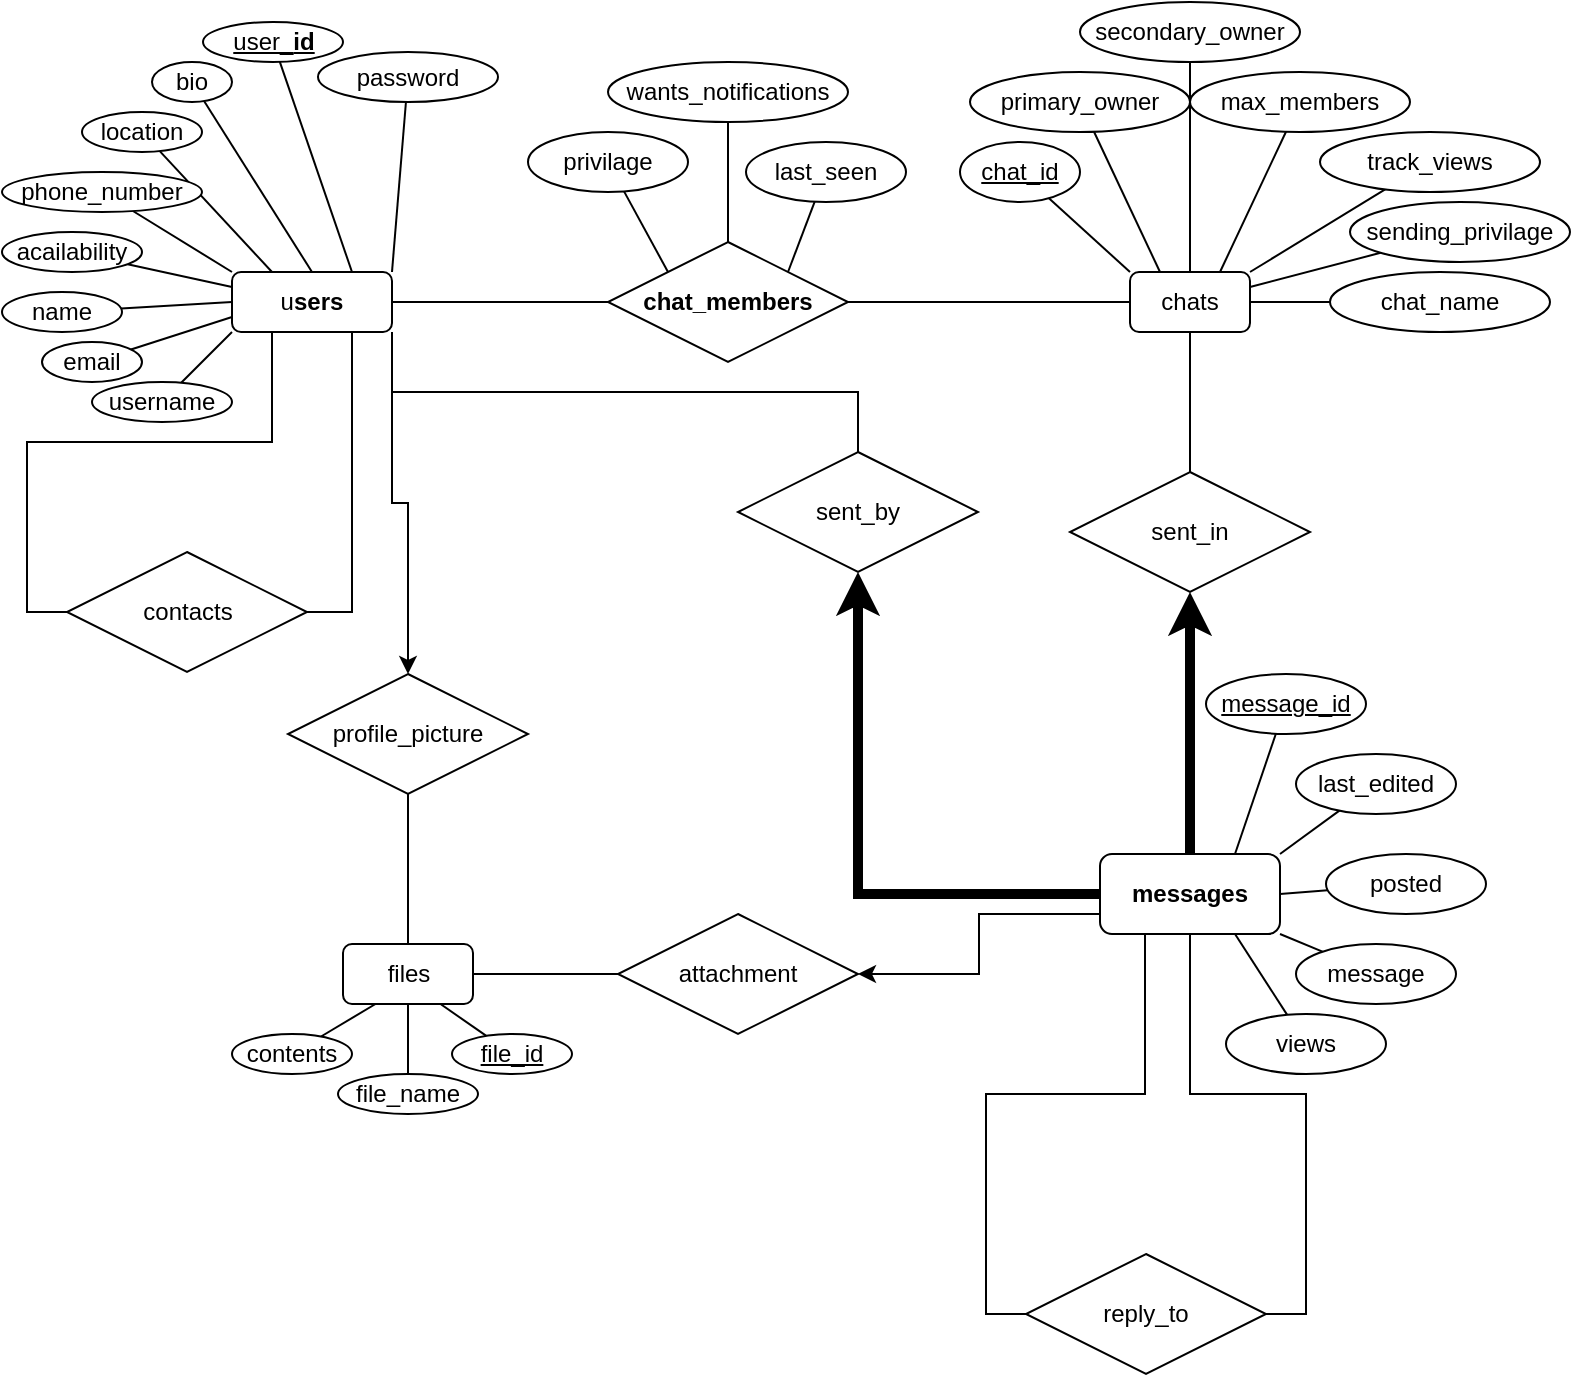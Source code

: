 <mxfile version="24.2.5" type="device">
  <diagram name="Page-1" id="mNlTKarFjd3dJtKIq2hN">
    <mxGraphModel dx="989" dy="578" grid="1" gridSize="10" guides="1" tooltips="1" connect="1" arrows="1" fold="1" page="1" pageScale="1" pageWidth="850" pageHeight="1100" math="0" shadow="0">
      <root>
        <mxCell id="0" />
        <mxCell id="1" parent="0" />
        <mxCell id="MFfPxk7XfSJyJv2wiUmu-4" style="edgeStyle=orthogonalEdgeStyle;rounded=0;orthogonalLoop=1;jettySize=auto;html=1;exitX=0;exitY=0.5;exitDx=0;exitDy=0;entryX=1;entryY=0.5;entryDx=0;entryDy=0;endArrow=none;endFill=0;" parent="1" source="FEFO1clRmgiJMjdLypW7-207" target="MFfPxk7XfSJyJv2wiUmu-3" edge="1">
          <mxGeometry relative="1" as="geometry" />
        </mxCell>
        <mxCell id="opB0nAplSwR7m2lDw3YQ-9" style="edgeStyle=orthogonalEdgeStyle;rounded=0;orthogonalLoop=1;jettySize=auto;html=1;exitX=1;exitY=0.5;exitDx=0;exitDy=0;endArrow=none;endFill=0;" edge="1" parent="1" source="FEFO1clRmgiJMjdLypW7-207" target="opB0nAplSwR7m2lDw3YQ-1">
          <mxGeometry relative="1" as="geometry" />
        </mxCell>
        <mxCell id="opB0nAplSwR7m2lDw3YQ-95" style="edgeStyle=orthogonalEdgeStyle;rounded=0;orthogonalLoop=1;jettySize=auto;html=1;exitX=0.5;exitY=0;exitDx=0;exitDy=0;endArrow=none;endFill=0;" edge="1" parent="1" source="FEFO1clRmgiJMjdLypW7-207" target="opB0nAplSwR7m2lDw3YQ-93">
          <mxGeometry relative="1" as="geometry" />
        </mxCell>
        <mxCell id="opB0nAplSwR7m2lDw3YQ-96" style="rounded=0;orthogonalLoop=1;jettySize=auto;html=1;exitX=0;exitY=0;exitDx=0;exitDy=0;endArrow=none;endFill=0;" edge="1" parent="1" source="FEFO1clRmgiJMjdLypW7-207" target="MFfPxk7XfSJyJv2wiUmu-1">
          <mxGeometry relative="1" as="geometry" />
        </mxCell>
        <mxCell id="opB0nAplSwR7m2lDw3YQ-97" style="rounded=0;orthogonalLoop=1;jettySize=auto;html=1;exitX=1;exitY=0;exitDx=0;exitDy=0;endArrow=none;endFill=0;" edge="1" parent="1" source="FEFO1clRmgiJMjdLypW7-207" target="opB0nAplSwR7m2lDw3YQ-94">
          <mxGeometry relative="1" as="geometry" />
        </mxCell>
        <mxCell id="FEFO1clRmgiJMjdLypW7-207" value="&lt;span style=&quot;font-weight: 700;&quot;&gt;chat_members&lt;/span&gt;" style="shape=rhombus;perimeter=rhombusPerimeter;whiteSpace=wrap;html=1;align=center;" parent="1" vertex="1">
          <mxGeometry x="360" y="145" width="120" height="60" as="geometry" />
        </mxCell>
        <mxCell id="MFfPxk7XfSJyJv2wiUmu-1" value="privilage" style="ellipse;whiteSpace=wrap;html=1;" parent="1" vertex="1">
          <mxGeometry x="320" y="90" width="80" height="30" as="geometry" />
        </mxCell>
        <mxCell id="MFfPxk7XfSJyJv2wiUmu-26" style="rounded=0;orthogonalLoop=1;jettySize=auto;html=1;exitX=0.5;exitY=0;exitDx=0;exitDy=0;endArrow=none;endFill=0;" parent="1" source="MFfPxk7XfSJyJv2wiUmu-3" target="MFfPxk7XfSJyJv2wiUmu-10" edge="1">
          <mxGeometry relative="1" as="geometry" />
        </mxCell>
        <mxCell id="MFfPxk7XfSJyJv2wiUmu-31" style="rounded=0;orthogonalLoop=1;jettySize=auto;html=1;exitX=0;exitY=0.5;exitDx=0;exitDy=0;endArrow=none;endFill=0;" parent="1" source="MFfPxk7XfSJyJv2wiUmu-3" target="MFfPxk7XfSJyJv2wiUmu-8" edge="1">
          <mxGeometry relative="1" as="geometry" />
        </mxCell>
        <mxCell id="MFfPxk7XfSJyJv2wiUmu-34" style="rounded=0;orthogonalLoop=1;jettySize=auto;html=1;exitX=0;exitY=0.75;exitDx=0;exitDy=0;endArrow=none;endFill=0;" parent="1" source="MFfPxk7XfSJyJv2wiUmu-3" target="MFfPxk7XfSJyJv2wiUmu-11" edge="1">
          <mxGeometry relative="1" as="geometry" />
        </mxCell>
        <mxCell id="MFfPxk7XfSJyJv2wiUmu-35" style="rounded=0;orthogonalLoop=1;jettySize=auto;html=1;exitX=0;exitY=0.25;exitDx=0;exitDy=0;endArrow=none;endFill=0;" parent="1" source="MFfPxk7XfSJyJv2wiUmu-3" target="MFfPxk7XfSJyJv2wiUmu-14" edge="1">
          <mxGeometry relative="1" as="geometry" />
        </mxCell>
        <mxCell id="MFfPxk7XfSJyJv2wiUmu-36" style="rounded=0;orthogonalLoop=1;jettySize=auto;html=1;exitX=0.25;exitY=0;exitDx=0;exitDy=0;endArrow=none;endFill=0;" parent="1" source="MFfPxk7XfSJyJv2wiUmu-3" target="MFfPxk7XfSJyJv2wiUmu-13" edge="1">
          <mxGeometry relative="1" as="geometry" />
        </mxCell>
        <mxCell id="MFfPxk7XfSJyJv2wiUmu-38" style="rounded=0;orthogonalLoop=1;jettySize=auto;html=1;exitX=0.75;exitY=0;exitDx=0;exitDy=0;endArrow=none;endFill=0;" parent="1" source="MFfPxk7XfSJyJv2wiUmu-3" target="MFfPxk7XfSJyJv2wiUmu-5" edge="1">
          <mxGeometry relative="1" as="geometry" />
        </mxCell>
        <mxCell id="MFfPxk7XfSJyJv2wiUmu-39" style="rounded=0;orthogonalLoop=1;jettySize=auto;html=1;exitX=0;exitY=0;exitDx=0;exitDy=0;endArrow=none;endFill=0;" parent="1" source="MFfPxk7XfSJyJv2wiUmu-3" target="MFfPxk7XfSJyJv2wiUmu-7" edge="1">
          <mxGeometry relative="1" as="geometry" />
        </mxCell>
        <mxCell id="MFfPxk7XfSJyJv2wiUmu-41" style="rounded=0;orthogonalLoop=1;jettySize=auto;html=1;exitX=0;exitY=1;exitDx=0;exitDy=0;endArrow=none;endFill=0;" parent="1" source="MFfPxk7XfSJyJv2wiUmu-3" target="MFfPxk7XfSJyJv2wiUmu-15" edge="1">
          <mxGeometry relative="1" as="geometry" />
        </mxCell>
        <mxCell id="opB0nAplSwR7m2lDw3YQ-54" style="edgeStyle=orthogonalEdgeStyle;rounded=0;orthogonalLoop=1;jettySize=auto;html=1;exitX=0.25;exitY=1;exitDx=0;exitDy=0;entryX=0;entryY=0.5;entryDx=0;entryDy=0;endArrow=none;endFill=0;" edge="1" parent="1" source="MFfPxk7XfSJyJv2wiUmu-3" target="opB0nAplSwR7m2lDw3YQ-52">
          <mxGeometry relative="1" as="geometry" />
        </mxCell>
        <mxCell id="opB0nAplSwR7m2lDw3YQ-55" style="edgeStyle=orthogonalEdgeStyle;rounded=0;orthogonalLoop=1;jettySize=auto;html=1;exitX=0.75;exitY=1;exitDx=0;exitDy=0;entryX=1;entryY=0.5;entryDx=0;entryDy=0;strokeWidth=1;endArrow=none;endFill=0;" edge="1" parent="1" source="MFfPxk7XfSJyJv2wiUmu-3" target="opB0nAplSwR7m2lDw3YQ-52">
          <mxGeometry relative="1" as="geometry" />
        </mxCell>
        <mxCell id="opB0nAplSwR7m2lDw3YQ-75" style="edgeStyle=orthogonalEdgeStyle;rounded=0;orthogonalLoop=1;jettySize=auto;html=1;exitX=1;exitY=1;exitDx=0;exitDy=0;endArrow=none;endFill=0;" edge="1" parent="1" source="MFfPxk7XfSJyJv2wiUmu-3" target="opB0nAplSwR7m2lDw3YQ-38">
          <mxGeometry relative="1" as="geometry" />
        </mxCell>
        <mxCell id="opB0nAplSwR7m2lDw3YQ-79" style="edgeStyle=orthogonalEdgeStyle;rounded=0;orthogonalLoop=1;jettySize=auto;html=1;exitX=1;exitY=1;exitDx=0;exitDy=0;endArrow=classic;endFill=1;" edge="1" parent="1" source="MFfPxk7XfSJyJv2wiUmu-3" target="opB0nAplSwR7m2lDw3YQ-78">
          <mxGeometry relative="1" as="geometry" />
        </mxCell>
        <mxCell id="opB0nAplSwR7m2lDw3YQ-88" style="rounded=0;orthogonalLoop=1;jettySize=auto;html=1;exitX=1;exitY=0;exitDx=0;exitDy=0;endArrow=none;endFill=0;" edge="1" parent="1" source="MFfPxk7XfSJyJv2wiUmu-3" target="opB0nAplSwR7m2lDw3YQ-87">
          <mxGeometry relative="1" as="geometry" />
        </mxCell>
        <mxCell id="MFfPxk7XfSJyJv2wiUmu-3" value="u&lt;span style=&quot;font-weight: 700; background-color: initial;&quot;&gt;sers&lt;/span&gt;" style="rounded=1;whiteSpace=wrap;html=1;" parent="1" vertex="1">
          <mxGeometry x="172" y="160" width="80" height="30" as="geometry" />
        </mxCell>
        <mxCell id="MFfPxk7XfSJyJv2wiUmu-5" value="&lt;u&gt;user_&lt;span style=&quot;font-weight: 700; text-align: left; background-color: initial;&quot;&gt;id&lt;/span&gt;&lt;/u&gt;" style="ellipse;whiteSpace=wrap;html=1;" parent="1" vertex="1">
          <mxGeometry x="157.5" y="35" width="70" height="20" as="geometry" />
        </mxCell>
        <mxCell id="MFfPxk7XfSJyJv2wiUmu-7" value="phone_number" style="ellipse;whiteSpace=wrap;html=1;" parent="1" vertex="1">
          <mxGeometry x="57" y="110" width="100" height="20" as="geometry" />
        </mxCell>
        <mxCell id="MFfPxk7XfSJyJv2wiUmu-10" value="bio" style="ellipse;whiteSpace=wrap;html=1;" parent="1" vertex="1">
          <mxGeometry x="132" y="55" width="40" height="20" as="geometry" />
        </mxCell>
        <mxCell id="MFfPxk7XfSJyJv2wiUmu-11" value="email" style="ellipse;whiteSpace=wrap;html=1;" parent="1" vertex="1">
          <mxGeometry x="77" y="195" width="50" height="20" as="geometry" />
        </mxCell>
        <mxCell id="MFfPxk7XfSJyJv2wiUmu-13" value="location" style="ellipse;whiteSpace=wrap;html=1;" parent="1" vertex="1">
          <mxGeometry x="97" y="80" width="60" height="20" as="geometry" />
        </mxCell>
        <mxCell id="MFfPxk7XfSJyJv2wiUmu-14" value="acailability" style="ellipse;whiteSpace=wrap;html=1;" parent="1" vertex="1">
          <mxGeometry x="57" y="140" width="70" height="20" as="geometry" />
        </mxCell>
        <mxCell id="MFfPxk7XfSJyJv2wiUmu-15" value="username" style="ellipse;whiteSpace=wrap;html=1;" parent="1" vertex="1">
          <mxGeometry x="102" y="215" width="70" height="20" as="geometry" />
        </mxCell>
        <mxCell id="MFfPxk7XfSJyJv2wiUmu-8" value="name" style="ellipse;whiteSpace=wrap;html=1;" parent="1" vertex="1">
          <mxGeometry x="57" y="170" width="60" height="20" as="geometry" />
        </mxCell>
        <mxCell id="opB0nAplSwR7m2lDw3YQ-10" style="rounded=0;orthogonalLoop=1;jettySize=auto;html=1;exitX=0;exitY=0;exitDx=0;exitDy=0;endArrow=none;endFill=0;" edge="1" parent="1" source="opB0nAplSwR7m2lDw3YQ-1" target="opB0nAplSwR7m2lDw3YQ-2">
          <mxGeometry relative="1" as="geometry" />
        </mxCell>
        <mxCell id="opB0nAplSwR7m2lDw3YQ-13" style="rounded=0;orthogonalLoop=1;jettySize=auto;html=1;exitX=0.75;exitY=0;exitDx=0;exitDy=0;endArrow=none;endFill=0;" edge="1" parent="1" source="opB0nAplSwR7m2lDw3YQ-1" target="opB0nAplSwR7m2lDw3YQ-7">
          <mxGeometry relative="1" as="geometry" />
        </mxCell>
        <mxCell id="opB0nAplSwR7m2lDw3YQ-14" style="rounded=0;orthogonalLoop=1;jettySize=auto;html=1;exitX=1;exitY=0;exitDx=0;exitDy=0;endArrow=none;endFill=0;" edge="1" parent="1" source="opB0nAplSwR7m2lDw3YQ-1" target="opB0nAplSwR7m2lDw3YQ-6">
          <mxGeometry relative="1" as="geometry" />
        </mxCell>
        <mxCell id="opB0nAplSwR7m2lDw3YQ-16" style="rounded=0;orthogonalLoop=1;jettySize=auto;html=1;exitX=1;exitY=0.25;exitDx=0;exitDy=0;endArrow=none;endFill=0;" edge="1" parent="1" source="opB0nAplSwR7m2lDw3YQ-1" target="opB0nAplSwR7m2lDw3YQ-5">
          <mxGeometry relative="1" as="geometry" />
        </mxCell>
        <mxCell id="opB0nAplSwR7m2lDw3YQ-17" style="rounded=0;orthogonalLoop=1;jettySize=auto;html=1;exitX=0.25;exitY=0;exitDx=0;exitDy=0;endArrow=none;endFill=0;" edge="1" parent="1" source="opB0nAplSwR7m2lDw3YQ-1" target="opB0nAplSwR7m2lDw3YQ-3">
          <mxGeometry relative="1" as="geometry" />
        </mxCell>
        <mxCell id="opB0nAplSwR7m2lDw3YQ-18" style="rounded=0;orthogonalLoop=1;jettySize=auto;html=1;exitX=0.5;exitY=0;exitDx=0;exitDy=0;endArrow=none;endFill=0;" edge="1" parent="1" source="opB0nAplSwR7m2lDw3YQ-1" target="opB0nAplSwR7m2lDw3YQ-4">
          <mxGeometry relative="1" as="geometry" />
        </mxCell>
        <mxCell id="opB0nAplSwR7m2lDw3YQ-19" style="rounded=0;orthogonalLoop=1;jettySize=auto;html=1;exitX=1;exitY=0.5;exitDx=0;exitDy=0;endArrow=none;endFill=0;" edge="1" parent="1" source="opB0nAplSwR7m2lDw3YQ-1" target="opB0nAplSwR7m2lDw3YQ-8">
          <mxGeometry relative="1" as="geometry" />
        </mxCell>
        <mxCell id="opB0nAplSwR7m2lDw3YQ-34" style="edgeStyle=orthogonalEdgeStyle;rounded=0;orthogonalLoop=1;jettySize=auto;html=1;exitX=0.5;exitY=1;exitDx=0;exitDy=0;endArrow=none;endFill=0;" edge="1" parent="1" source="opB0nAplSwR7m2lDw3YQ-1" target="opB0nAplSwR7m2lDw3YQ-32">
          <mxGeometry relative="1" as="geometry" />
        </mxCell>
        <mxCell id="opB0nAplSwR7m2lDw3YQ-1" value="chats" style="rounded=1;whiteSpace=wrap;html=1;" vertex="1" parent="1">
          <mxGeometry x="621" y="160" width="60" height="30" as="geometry" />
        </mxCell>
        <mxCell id="opB0nAplSwR7m2lDw3YQ-2" value="&lt;u&gt;chat_id&lt;/u&gt;" style="ellipse;whiteSpace=wrap;html=1;" vertex="1" parent="1">
          <mxGeometry x="536" y="95" width="60" height="30" as="geometry" />
        </mxCell>
        <mxCell id="opB0nAplSwR7m2lDw3YQ-3" value="primary_owner" style="ellipse;whiteSpace=wrap;html=1;" vertex="1" parent="1">
          <mxGeometry x="541" y="60" width="110" height="30" as="geometry" />
        </mxCell>
        <mxCell id="opB0nAplSwR7m2lDw3YQ-4" value="secondary_owner" style="ellipse;whiteSpace=wrap;html=1;" vertex="1" parent="1">
          <mxGeometry x="596" y="25" width="110" height="30" as="geometry" />
        </mxCell>
        <mxCell id="opB0nAplSwR7m2lDw3YQ-5" value="sending_privilage&lt;span style=&quot;color: rgba(0, 0, 0, 0); font-family: monospace; font-size: 0px; text-align: start; text-wrap: nowrap;&quot;&gt;%3CmxGraphModel%3E%3Croot%3E%3CmxCell%20id%3D%220%22%2F%3E%3CmxCell%20id%3D%221%22%20parent%3D%220%22%2F%3E%3CmxCell%20id%3D%222%22%20value%3D%22primary_owner%22%20style%3D%22ellipse%3BwhiteSpace%3Dwrap%3Bhtml%3D1%3B%22%20vertex%3D%221%22%20parent%3D%221%22%3E%3CmxGeometry%20x%3D%22515%22%20y%3D%22310%22%20width%3D%22110%22%20height%3D%2240%22%20as%3D%22geometry%22%2F%3E%3C%2FmxCell%3E%3C%2Froot%3E%3C%2FmxGraphModel%3E&lt;/span&gt;" style="ellipse;whiteSpace=wrap;html=1;" vertex="1" parent="1">
          <mxGeometry x="731" y="125" width="110" height="30" as="geometry" />
        </mxCell>
        <mxCell id="opB0nAplSwR7m2lDw3YQ-6" value="track_views" style="ellipse;whiteSpace=wrap;html=1;" vertex="1" parent="1">
          <mxGeometry x="716" y="90" width="110" height="30" as="geometry" />
        </mxCell>
        <mxCell id="opB0nAplSwR7m2lDw3YQ-7" value="max_members" style="ellipse;whiteSpace=wrap;html=1;" vertex="1" parent="1">
          <mxGeometry x="651" y="60" width="110" height="30" as="geometry" />
        </mxCell>
        <mxCell id="opB0nAplSwR7m2lDw3YQ-8" value="chat_name" style="ellipse;whiteSpace=wrap;html=1;" vertex="1" parent="1">
          <mxGeometry x="721" y="160" width="110" height="30" as="geometry" />
        </mxCell>
        <mxCell id="opB0nAplSwR7m2lDw3YQ-33" style="edgeStyle=orthogonalEdgeStyle;rounded=0;orthogonalLoop=1;jettySize=auto;html=1;exitX=0.5;exitY=0;exitDx=0;exitDy=0;strokeWidth=5;" edge="1" parent="1" source="opB0nAplSwR7m2lDw3YQ-20" target="opB0nAplSwR7m2lDw3YQ-32">
          <mxGeometry relative="1" as="geometry" />
        </mxCell>
        <mxCell id="opB0nAplSwR7m2lDw3YQ-39" style="edgeStyle=orthogonalEdgeStyle;rounded=0;orthogonalLoop=1;jettySize=auto;html=1;exitX=0;exitY=0.5;exitDx=0;exitDy=0;strokeWidth=5;" edge="1" parent="1" source="opB0nAplSwR7m2lDw3YQ-20" target="opB0nAplSwR7m2lDw3YQ-38">
          <mxGeometry relative="1" as="geometry" />
        </mxCell>
        <mxCell id="opB0nAplSwR7m2lDw3YQ-57" style="rounded=0;orthogonalLoop=1;jettySize=auto;html=1;exitX=0.75;exitY=0;exitDx=0;exitDy=0;endArrow=none;endFill=0;" edge="1" parent="1" source="opB0nAplSwR7m2lDw3YQ-20" target="opB0nAplSwR7m2lDw3YQ-21">
          <mxGeometry relative="1" as="geometry" />
        </mxCell>
        <mxCell id="opB0nAplSwR7m2lDw3YQ-58" style="rounded=0;orthogonalLoop=1;jettySize=auto;html=1;exitX=1;exitY=0;exitDx=0;exitDy=0;endArrow=none;endFill=0;" edge="1" parent="1" source="opB0nAplSwR7m2lDw3YQ-20" target="opB0nAplSwR7m2lDw3YQ-28">
          <mxGeometry relative="1" as="geometry" />
        </mxCell>
        <mxCell id="opB0nAplSwR7m2lDw3YQ-59" style="rounded=0;orthogonalLoop=1;jettySize=auto;html=1;exitX=1;exitY=0.5;exitDx=0;exitDy=0;endArrow=none;endFill=0;" edge="1" parent="1" source="opB0nAplSwR7m2lDw3YQ-20" target="opB0nAplSwR7m2lDw3YQ-27">
          <mxGeometry relative="1" as="geometry" />
        </mxCell>
        <mxCell id="opB0nAplSwR7m2lDw3YQ-60" style="rounded=0;orthogonalLoop=1;jettySize=auto;html=1;exitX=1;exitY=1;exitDx=0;exitDy=0;endArrow=none;endFill=0;" edge="1" parent="1" source="opB0nAplSwR7m2lDw3YQ-20" target="opB0nAplSwR7m2lDw3YQ-22">
          <mxGeometry relative="1" as="geometry" />
        </mxCell>
        <mxCell id="opB0nAplSwR7m2lDw3YQ-61" style="rounded=0;orthogonalLoop=1;jettySize=auto;html=1;exitX=0.75;exitY=1;exitDx=0;exitDy=0;endArrow=none;endFill=0;" edge="1" parent="1" source="opB0nAplSwR7m2lDw3YQ-20" target="opB0nAplSwR7m2lDw3YQ-56">
          <mxGeometry relative="1" as="geometry" />
        </mxCell>
        <mxCell id="opB0nAplSwR7m2lDw3YQ-90" style="edgeStyle=orthogonalEdgeStyle;rounded=0;orthogonalLoop=1;jettySize=auto;html=1;exitX=0;exitY=0.75;exitDx=0;exitDy=0;" edge="1" parent="1" source="opB0nAplSwR7m2lDw3YQ-20" target="opB0nAplSwR7m2lDw3YQ-45">
          <mxGeometry relative="1" as="geometry" />
        </mxCell>
        <mxCell id="opB0nAplSwR7m2lDw3YQ-91" style="edgeStyle=orthogonalEdgeStyle;rounded=0;orthogonalLoop=1;jettySize=auto;html=1;exitX=0.5;exitY=1;exitDx=0;exitDy=0;entryX=1;entryY=0.5;entryDx=0;entryDy=0;endArrow=none;endFill=0;" edge="1" parent="1" source="opB0nAplSwR7m2lDw3YQ-20" target="opB0nAplSwR7m2lDw3YQ-89">
          <mxGeometry relative="1" as="geometry" />
        </mxCell>
        <mxCell id="opB0nAplSwR7m2lDw3YQ-92" style="edgeStyle=orthogonalEdgeStyle;rounded=0;orthogonalLoop=1;jettySize=auto;html=1;exitX=0.25;exitY=1;exitDx=0;exitDy=0;entryX=0;entryY=0.5;entryDx=0;entryDy=0;endArrow=none;endFill=0;" edge="1" parent="1" source="opB0nAplSwR7m2lDw3YQ-20" target="opB0nAplSwR7m2lDw3YQ-89">
          <mxGeometry relative="1" as="geometry" />
        </mxCell>
        <mxCell id="opB0nAplSwR7m2lDw3YQ-20" value="&lt;span style=&quot;font-weight: 700; text-wrap: nowrap;&quot;&gt;messages&lt;/span&gt;" style="rounded=1;whiteSpace=wrap;html=1;" vertex="1" parent="1">
          <mxGeometry x="606" y="451" width="90" height="40" as="geometry" />
        </mxCell>
        <mxCell id="opB0nAplSwR7m2lDw3YQ-21" value="&lt;u&gt;message_id&lt;/u&gt;" style="ellipse;whiteSpace=wrap;html=1;" vertex="1" parent="1">
          <mxGeometry x="659" y="361" width="80" height="30" as="geometry" />
        </mxCell>
        <mxCell id="opB0nAplSwR7m2lDw3YQ-22" value="message" style="ellipse;whiteSpace=wrap;html=1;" vertex="1" parent="1">
          <mxGeometry x="704" y="496" width="80" height="30" as="geometry" />
        </mxCell>
        <mxCell id="opB0nAplSwR7m2lDw3YQ-27" value="&lt;span style=&quot;text-align: left;&quot;&gt;posted&lt;/span&gt;" style="ellipse;whiteSpace=wrap;html=1;" vertex="1" parent="1">
          <mxGeometry x="719" y="451" width="80" height="30" as="geometry" />
        </mxCell>
        <mxCell id="opB0nAplSwR7m2lDw3YQ-28" value="&lt;span style=&quot;text-align: left;&quot;&gt;last_edited&lt;/span&gt;" style="ellipse;whiteSpace=wrap;html=1;" vertex="1" parent="1">
          <mxGeometry x="704" y="401" width="80" height="30" as="geometry" />
        </mxCell>
        <mxCell id="opB0nAplSwR7m2lDw3YQ-32" value="sent_in" style="shape=rhombus;perimeter=rhombusPerimeter;whiteSpace=wrap;html=1;align=center;" vertex="1" parent="1">
          <mxGeometry x="591" y="260" width="120" height="60" as="geometry" />
        </mxCell>
        <mxCell id="opB0nAplSwR7m2lDw3YQ-38" value="sent_by" style="shape=rhombus;perimeter=rhombusPerimeter;whiteSpace=wrap;html=1;align=center;" vertex="1" parent="1">
          <mxGeometry x="425" y="250" width="120" height="60" as="geometry" />
        </mxCell>
        <mxCell id="opB0nAplSwR7m2lDw3YQ-62" style="edgeStyle=orthogonalEdgeStyle;rounded=0;orthogonalLoop=1;jettySize=auto;html=1;exitX=0;exitY=0.5;exitDx=0;exitDy=0;endArrow=none;endFill=0;" edge="1" parent="1" source="opB0nAplSwR7m2lDw3YQ-45" target="opB0nAplSwR7m2lDw3YQ-47">
          <mxGeometry relative="1" as="geometry" />
        </mxCell>
        <mxCell id="opB0nAplSwR7m2lDw3YQ-45" value="attachment" style="shape=rhombus;perimeter=rhombusPerimeter;whiteSpace=wrap;html=1;align=center;" vertex="1" parent="1">
          <mxGeometry x="365" y="481" width="120" height="60" as="geometry" />
        </mxCell>
        <mxCell id="opB0nAplSwR7m2lDw3YQ-84" style="rounded=0;orthogonalLoop=1;jettySize=auto;html=1;exitX=0.25;exitY=1;exitDx=0;exitDy=0;endArrow=none;endFill=0;" edge="1" parent="1" source="opB0nAplSwR7m2lDw3YQ-47" target="opB0nAplSwR7m2lDw3YQ-50">
          <mxGeometry relative="1" as="geometry" />
        </mxCell>
        <mxCell id="opB0nAplSwR7m2lDw3YQ-85" style="rounded=0;orthogonalLoop=1;jettySize=auto;html=1;exitX=0.75;exitY=1;exitDx=0;exitDy=0;endArrow=none;endFill=0;" edge="1" parent="1" source="opB0nAplSwR7m2lDw3YQ-47" target="opB0nAplSwR7m2lDw3YQ-48">
          <mxGeometry relative="1" as="geometry" />
        </mxCell>
        <mxCell id="opB0nAplSwR7m2lDw3YQ-47" value="files" style="rounded=1;whiteSpace=wrap;html=1;" vertex="1" parent="1">
          <mxGeometry x="227.5" y="496" width="65" height="30" as="geometry" />
        </mxCell>
        <mxCell id="opB0nAplSwR7m2lDw3YQ-48" value="&lt;u&gt;file_id&lt;/u&gt;" style="ellipse;whiteSpace=wrap;html=1;" vertex="1" parent="1">
          <mxGeometry x="282" y="541" width="60" height="20" as="geometry" />
        </mxCell>
        <mxCell id="opB0nAplSwR7m2lDw3YQ-83" style="edgeStyle=orthogonalEdgeStyle;rounded=0;orthogonalLoop=1;jettySize=auto;html=1;exitX=0.5;exitY=0;exitDx=0;exitDy=0;endArrow=none;endFill=0;" edge="1" parent="1" source="opB0nAplSwR7m2lDw3YQ-49" target="opB0nAplSwR7m2lDw3YQ-47">
          <mxGeometry relative="1" as="geometry" />
        </mxCell>
        <mxCell id="opB0nAplSwR7m2lDw3YQ-49" value="file_name" style="ellipse;whiteSpace=wrap;html=1;" vertex="1" parent="1">
          <mxGeometry x="225" y="561" width="70" height="20" as="geometry" />
        </mxCell>
        <mxCell id="opB0nAplSwR7m2lDw3YQ-50" value="contents" style="ellipse;whiteSpace=wrap;html=1;" vertex="1" parent="1">
          <mxGeometry x="172" y="541" width="60" height="20" as="geometry" />
        </mxCell>
        <mxCell id="opB0nAplSwR7m2lDw3YQ-52" value="contacts" style="shape=rhombus;perimeter=rhombusPerimeter;whiteSpace=wrap;html=1;align=center;" vertex="1" parent="1">
          <mxGeometry x="89.5" y="300" width="120" height="60" as="geometry" />
        </mxCell>
        <mxCell id="opB0nAplSwR7m2lDw3YQ-56" value="&lt;span style=&quot;text-align: left;&quot;&gt;views&lt;/span&gt;" style="ellipse;whiteSpace=wrap;html=1;" vertex="1" parent="1">
          <mxGeometry x="669" y="531" width="80" height="30" as="geometry" />
        </mxCell>
        <mxCell id="opB0nAplSwR7m2lDw3YQ-80" style="edgeStyle=orthogonalEdgeStyle;rounded=0;orthogonalLoop=1;jettySize=auto;html=1;exitX=0.5;exitY=1;exitDx=0;exitDy=0;endArrow=none;endFill=0;startArrow=none;startFill=0;" edge="1" parent="1" source="opB0nAplSwR7m2lDw3YQ-78" target="opB0nAplSwR7m2lDw3YQ-47">
          <mxGeometry relative="1" as="geometry" />
        </mxCell>
        <mxCell id="opB0nAplSwR7m2lDw3YQ-78" value="profile_picture" style="shape=rhombus;perimeter=rhombusPerimeter;whiteSpace=wrap;html=1;align=center;" vertex="1" parent="1">
          <mxGeometry x="200" y="361" width="120" height="60" as="geometry" />
        </mxCell>
        <mxCell id="opB0nAplSwR7m2lDw3YQ-87" value="password" style="ellipse;whiteSpace=wrap;html=1;" vertex="1" parent="1">
          <mxGeometry x="215" y="50" width="90" height="25" as="geometry" />
        </mxCell>
        <mxCell id="opB0nAplSwR7m2lDw3YQ-89" value="reply_to" style="shape=rhombus;perimeter=rhombusPerimeter;whiteSpace=wrap;html=1;align=center;" vertex="1" parent="1">
          <mxGeometry x="569" y="651" width="120" height="60" as="geometry" />
        </mxCell>
        <mxCell id="opB0nAplSwR7m2lDw3YQ-93" value="wants_notifications" style="ellipse;whiteSpace=wrap;html=1;" vertex="1" parent="1">
          <mxGeometry x="360" y="55" width="120" height="30" as="geometry" />
        </mxCell>
        <mxCell id="opB0nAplSwR7m2lDw3YQ-94" value="last_seen" style="ellipse;whiteSpace=wrap;html=1;" vertex="1" parent="1">
          <mxGeometry x="429" y="95" width="80" height="30" as="geometry" />
        </mxCell>
      </root>
    </mxGraphModel>
  </diagram>
</mxfile>
